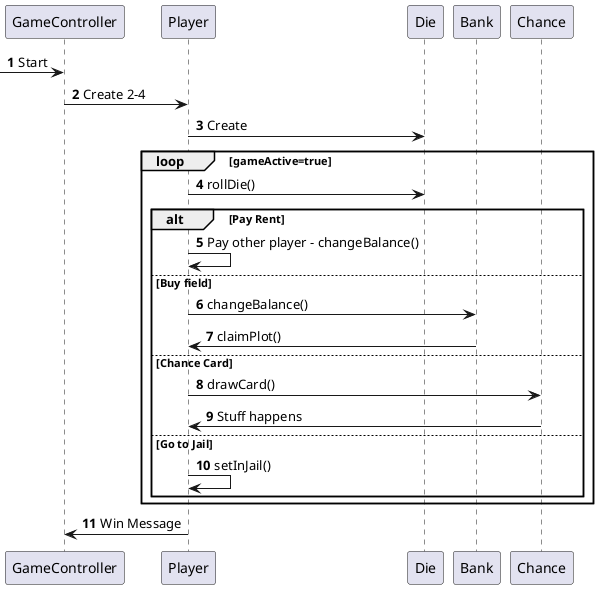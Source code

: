 @startuml
'https://plantuml.com/sequence-diagram

autonumber

[->GameController:Start
GameController -> Player:Create 2-4
Player -> Die:Create
loop gameActive=true
    Player -> Die:rollDie()

    alt Pay Rent
        Player -> Player:Pay other player - changeBalance()
    else Buy field
        Player -> Bank:changeBalance()
        Bank -> Player:claimPlot()
    else Chance Card
        Player -> Chance:drawCard()
        Chance -> Player:Stuff happens
    else Go to Jail
        Player -> Player:setInJail()
    end
end
Player -> GameController:Win Message

@enduml
